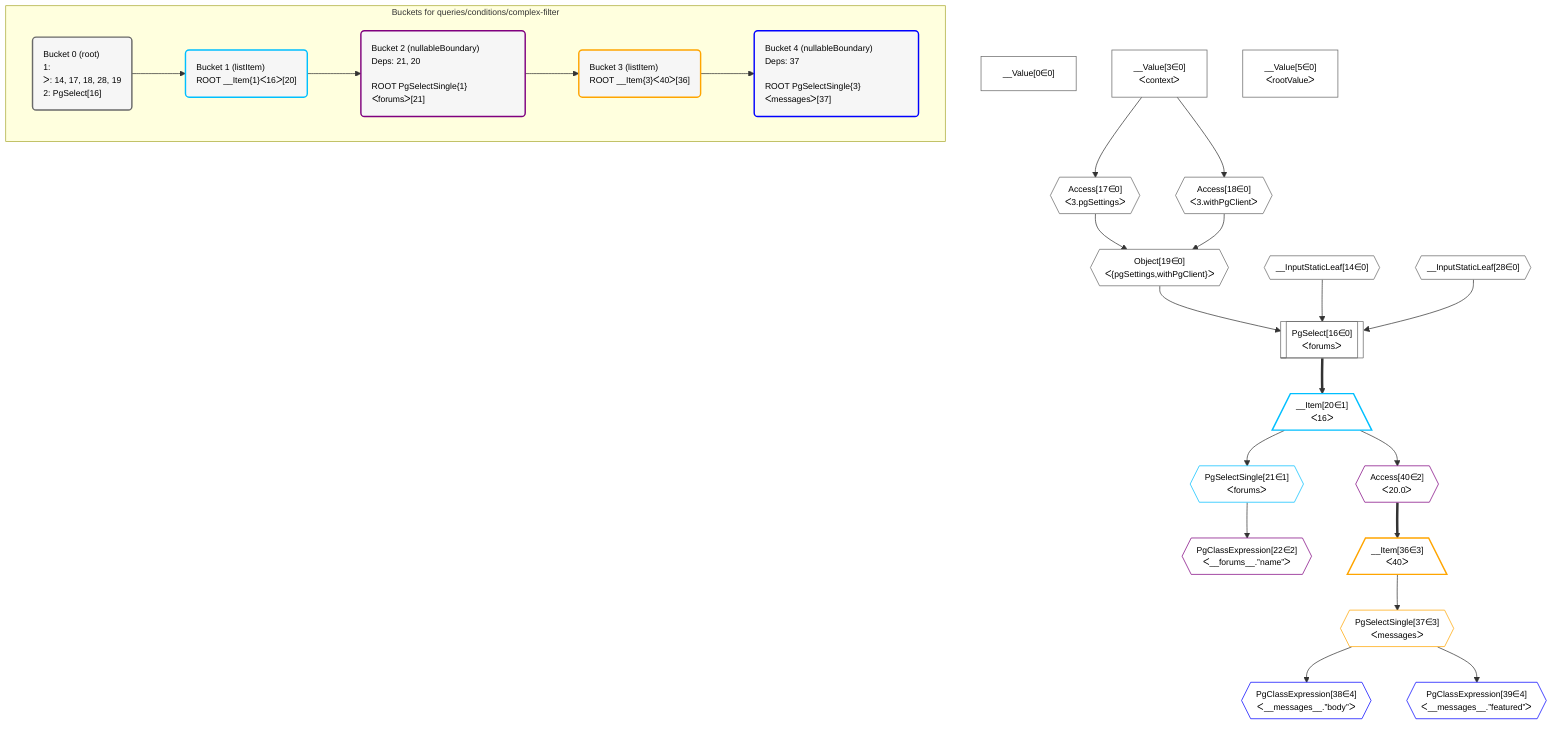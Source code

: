 %%{init: {'themeVariables': { 'fontSize': '12px'}}}%%
graph TD
    classDef path fill:#eee,stroke:#000,color:#000
    classDef plan fill:#fff,stroke-width:1px,color:#000
    classDef itemplan fill:#fff,stroke-width:2px,color:#000
    classDef unbatchedplan fill:#dff,stroke-width:1px,color:#000
    classDef sideeffectplan fill:#fcc,stroke-width:2px,color:#000
    classDef bucket fill:#f6f6f6,color:#000,stroke-width:2px,text-align:left


    %% define steps
    __Value0["__Value[0∈0]"]:::plan
    __Value3["__Value[3∈0]<br />ᐸcontextᐳ"]:::plan
    __Value5["__Value[5∈0]<br />ᐸrootValueᐳ"]:::plan
    __InputStaticLeaf14{{"__InputStaticLeaf[14∈0]"}}:::plan
    Access17{{"Access[17∈0]<br />ᐸ3.pgSettingsᐳ"}}:::plan
    Access18{{"Access[18∈0]<br />ᐸ3.withPgClientᐳ"}}:::plan
    Object19{{"Object[19∈0]<br />ᐸ{pgSettings,withPgClient}ᐳ"}}:::plan
    __InputStaticLeaf28{{"__InputStaticLeaf[28∈0]"}}:::plan
    PgSelect16[["PgSelect[16∈0]<br />ᐸforumsᐳ"]]:::plan
    __Item20[/"__Item[20∈1]<br />ᐸ16ᐳ"\]:::itemplan
    PgSelectSingle21{{"PgSelectSingle[21∈1]<br />ᐸforumsᐳ"}}:::plan
    PgClassExpression22{{"PgClassExpression[22∈2]<br />ᐸ__forums__.”name”ᐳ"}}:::plan
    Access40{{"Access[40∈2]<br />ᐸ20.0ᐳ"}}:::plan
    __Item36[/"__Item[36∈3]<br />ᐸ40ᐳ"\]:::itemplan
    PgSelectSingle37{{"PgSelectSingle[37∈3]<br />ᐸmessagesᐳ"}}:::plan
    PgClassExpression38{{"PgClassExpression[38∈4]<br />ᐸ__messages__.”body”ᐳ"}}:::plan
    PgClassExpression39{{"PgClassExpression[39∈4]<br />ᐸ__messages__.”featured”ᐳ"}}:::plan

    %% plan dependencies
    __Value3 --> Access17
    __Value3 --> Access18
    Access17 & Access18 --> Object19
    Object19 & __InputStaticLeaf14 & __InputStaticLeaf28 --> PgSelect16
    PgSelect16 ==> __Item20
    __Item20 --> PgSelectSingle21
    PgSelectSingle21 --> PgClassExpression22
    __Item20 --> Access40
    Access40 ==> __Item36
    __Item36 --> PgSelectSingle37
    PgSelectSingle37 --> PgClassExpression38
    PgSelectSingle37 --> PgClassExpression39

    subgraph "Buckets for queries/conditions/complex-filter"
    Bucket0("Bucket 0 (root)<br />1: <br />ᐳ: 14, 17, 18, 28, 19<br />2: PgSelect[16]"):::bucket
    classDef bucket0 stroke:#696969
    class Bucket0,__Value0,__Value3,__Value5,__InputStaticLeaf14,PgSelect16,Access17,Access18,Object19,__InputStaticLeaf28 bucket0
    Bucket1("Bucket 1 (listItem)<br />ROOT __Item{1}ᐸ16ᐳ[20]"):::bucket
    classDef bucket1 stroke:#00bfff
    class Bucket1,__Item20,PgSelectSingle21 bucket1
    Bucket2("Bucket 2 (nullableBoundary)<br />Deps: 21, 20<br /><br />ROOT PgSelectSingle{1}ᐸforumsᐳ[21]"):::bucket
    classDef bucket2 stroke:#7f007f
    class Bucket2,PgClassExpression22,Access40 bucket2
    Bucket3("Bucket 3 (listItem)<br />ROOT __Item{3}ᐸ40ᐳ[36]"):::bucket
    classDef bucket3 stroke:#ffa500
    class Bucket3,__Item36,PgSelectSingle37 bucket3
    Bucket4("Bucket 4 (nullableBoundary)<br />Deps: 37<br /><br />ROOT PgSelectSingle{3}ᐸmessagesᐳ[37]"):::bucket
    classDef bucket4 stroke:#0000ff
    class Bucket4,PgClassExpression38,PgClassExpression39 bucket4
    Bucket0 --> Bucket1
    Bucket1 --> Bucket2
    Bucket2 --> Bucket3
    Bucket3 --> Bucket4
    end